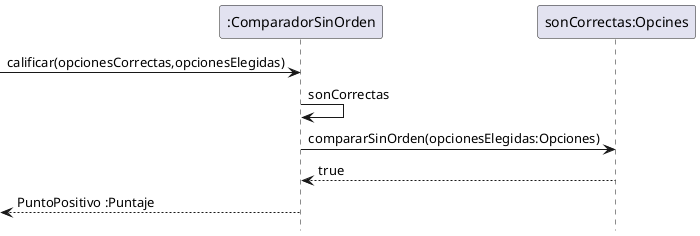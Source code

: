 @startuml
hide footbox

[->":ComparadorSinOrden":calificar(opcionesCorrectas,opcionesElegidas)
":ComparadorSinOrden"->":ComparadorSinOrden":sonCorrectas
":ComparadorSinOrden"->"sonCorrectas:Opcines":compararSinOrden(opcionesElegidas:Opciones)
"sonCorrectas:Opcines"-->":ComparadorSinOrden": true
[<--":ComparadorSinOrden": PuntoPositivo :Puntaje
@enduml